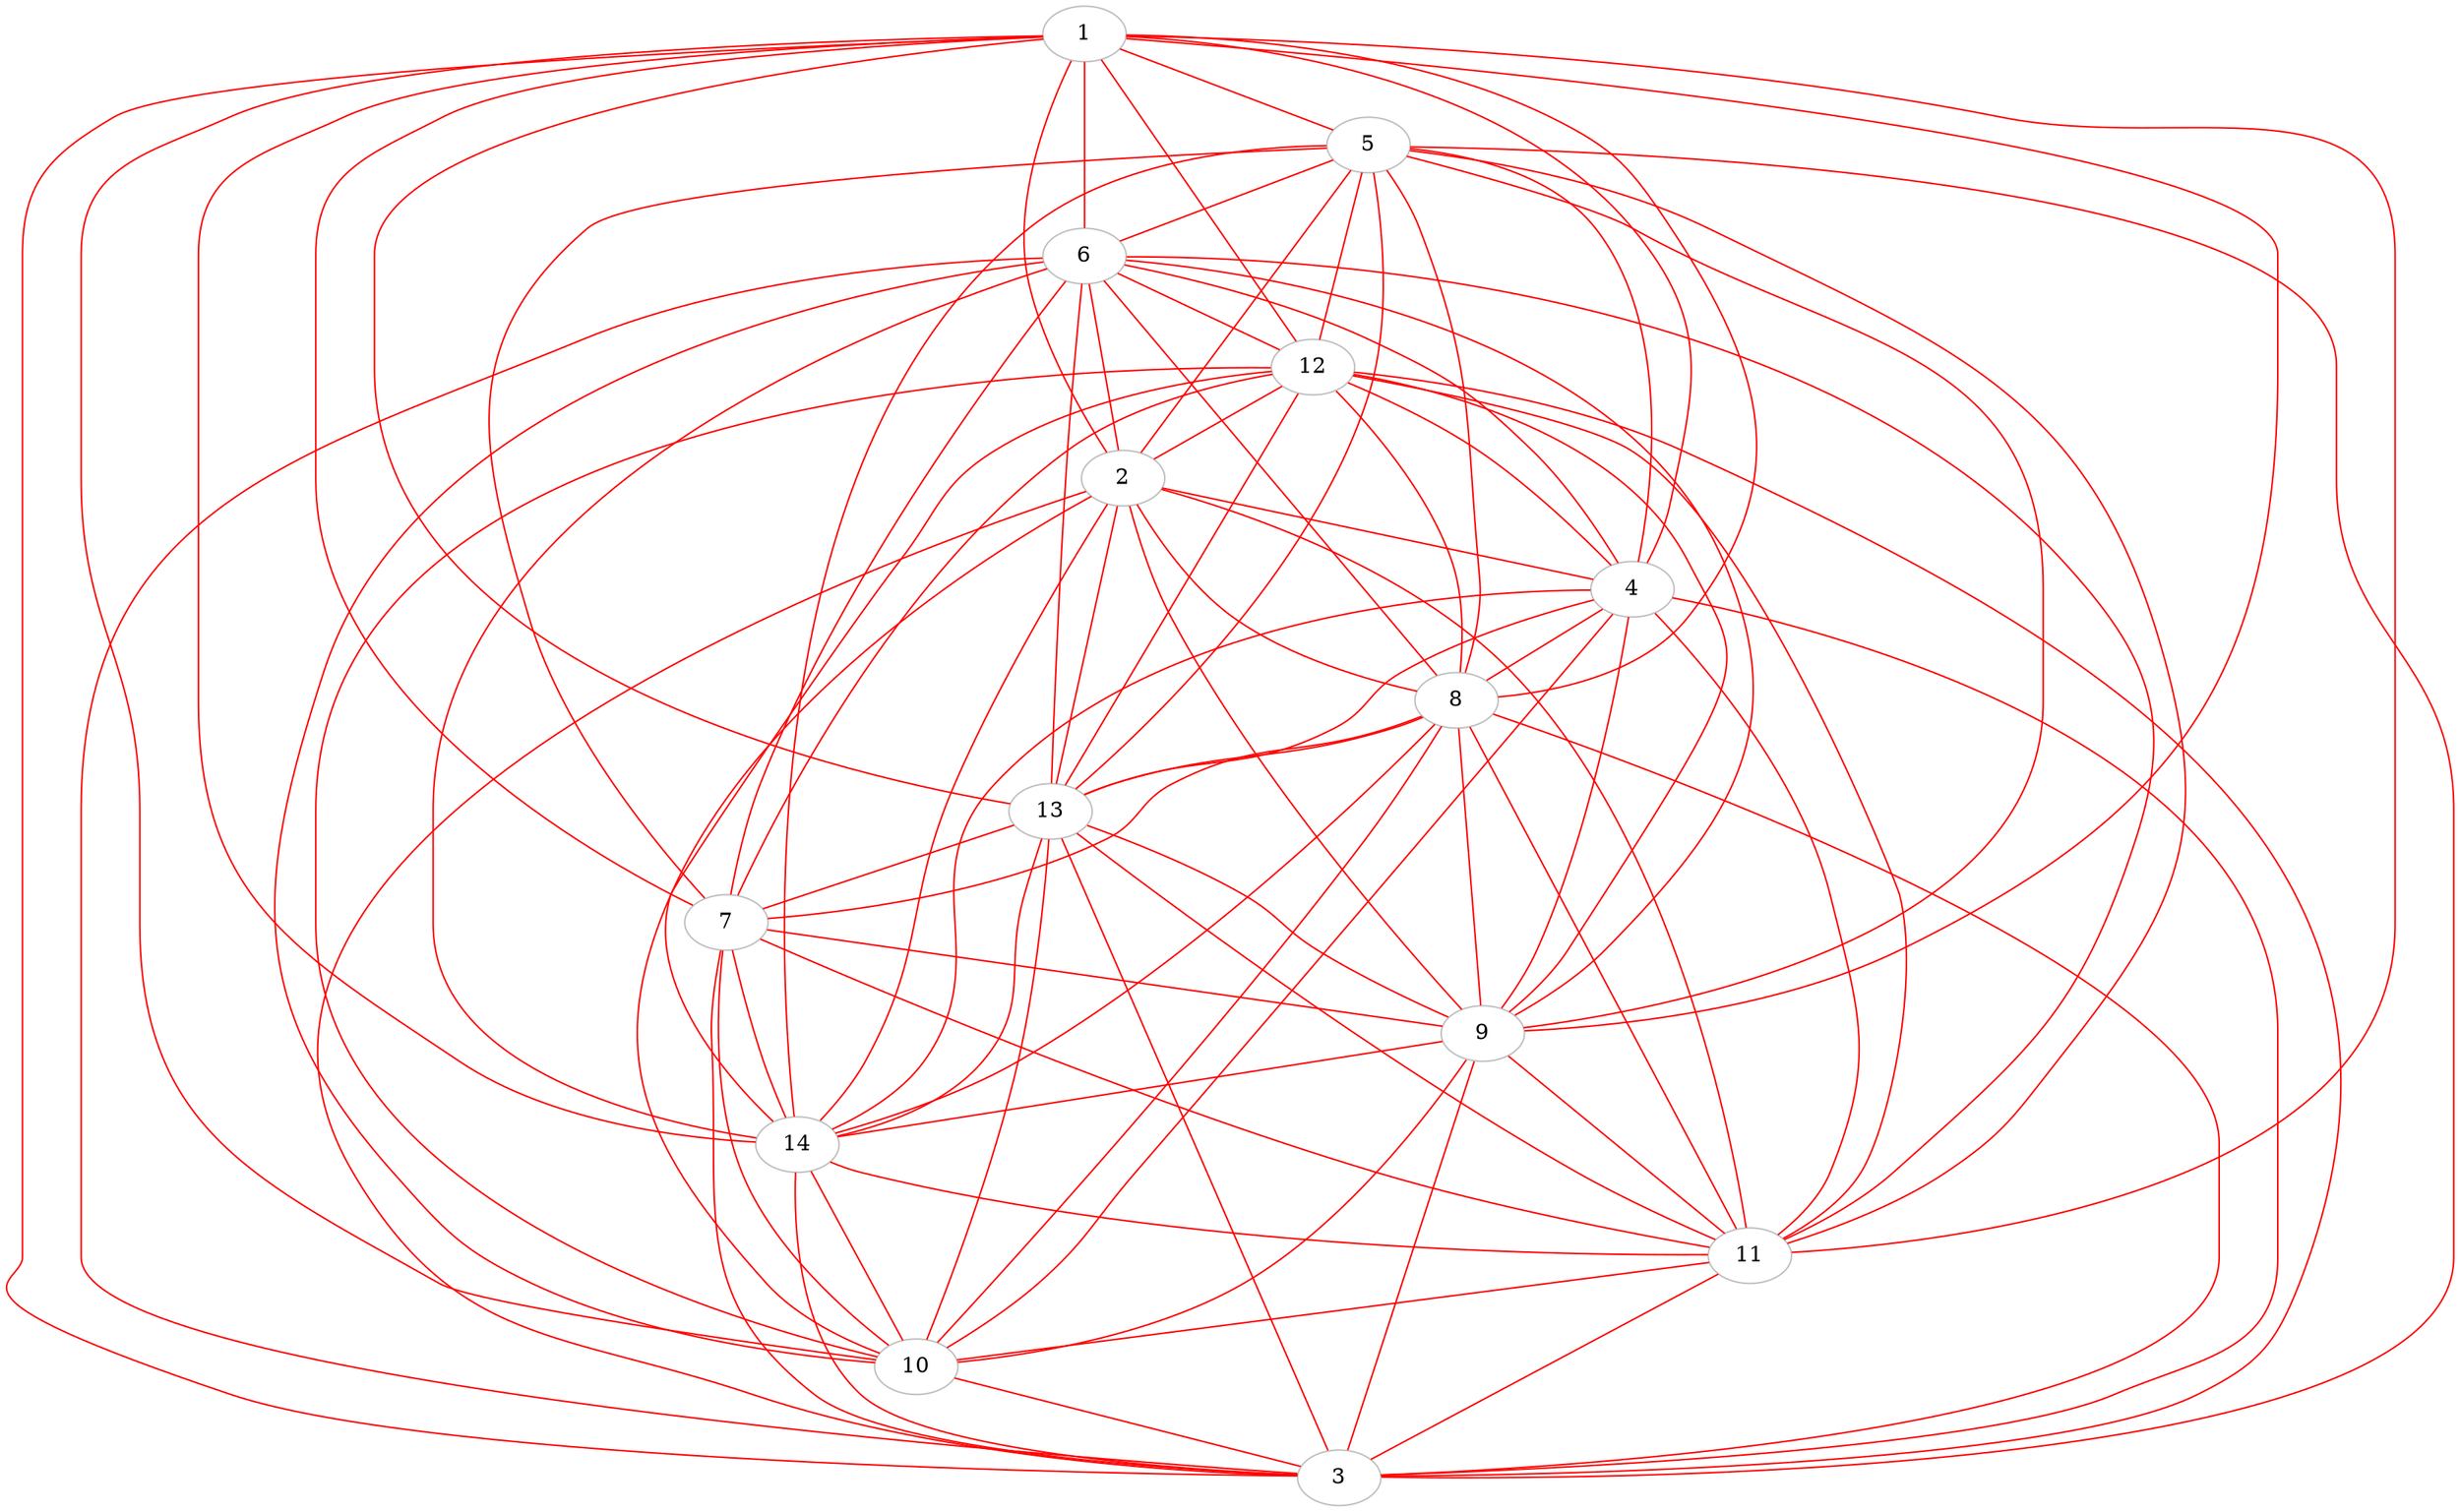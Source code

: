 // the test
graph G {
	1 [label=1 color=gray]
	3 [label=3 color=gray]
	6 [label=6 color=gray]
	7 [label=7 color=gray]
	14 [label=14 color=gray]
	5 [label=5 color=gray]
	10 [label=10 color=gray]
	9 [label=9 color=gray]
	8 [label=8 color=gray]
	13 [label=13 color=gray]
	11 [label=11 color=gray]
	4 [label=4 color=gray]
	2 [label=2 color=gray]
	12 [label=12 color=gray]
	3 -- 7 [color=red]
	12 -- 9 [color=red]
	2 -- 14 [color=red]
	3 -- 13 [color=red]
	11 -- 3 [color=red]
	13 -- 5 [color=red]
	2 -- 1 [color=red]
	12 -- 5 [color=red]
	10 -- 13 [color=red]
	3 -- 6 [color=red]
	4 -- 6 [color=red]
	11 -- 7 [color=red]
	7 -- 1 [color=red]
	3 -- 1 [color=red]
	9 -- 13 [color=red]
	13 -- 7 [color=red]
	6 -- 1 [color=red]
	14 -- 8 [color=red]
	4 -- 10 [color=red]
	12 -- 3 [color=red]
	9 -- 4 [color=red]
	10 -- 12 [color=red]
	14 -- 3 [color=red]
	8 -- 13 [color=red]
	14 -- 11 [color=red]
	11 -- 2 [color=red]
	11 -- 4 [color=red]
	1 -- 5 [color=red]
	6 -- 13 [color=red]
	3 -- 2 [color=red]
	4 -- 12 [color=red]
	8 -- 5 [color=red]
	11 -- 5 [color=red]
	8 -- 1 [color=red]
	14 -- 5 [color=red]
	8 -- 10 [color=red]
	12 -- 7 [color=red]
	7 -- 6 [color=red]
	11 -- 1 [color=red]
	4 -- 1 [color=red]
	10 -- 2 [color=red]
	8 -- 2 [color=red]
	6 -- 8 [color=red]
	11 -- 10 [color=red]
	13 -- 12 [color=red]
	10 -- 3 [color=red]
	11 -- 9 [color=red]
	10 -- 9 [color=red]
	14 -- 13 [color=red]
	14 -- 10 [color=red]
	5 -- 6 [color=red]
	3 -- 5 [color=red]
	10 -- 6 [color=red]
	6 -- 2 [color=red]
	12 -- 14 [color=red]
	6 -- 14 [color=red]
	8 -- 7 [color=red]
	1 -- 13 [color=red]
	2 -- 4 [color=red]
	12 -- 1 [color=red]
	3 -- 9 [color=red]
	14 -- 1 [color=red]
	6 -- 9 [color=red]
	10 -- 7 [color=red]
	3 -- 4 [color=red]
	13 -- 4 [color=red]
	13 -- 11 [color=red]
	9 -- 8 [color=red]
	12 -- 2 [color=red]
	2 -- 5 [color=red]
	4 -- 8 [color=red]
	5 -- 7 [color=red]
	3 -- 8 [color=red]
	5 -- 9 [color=red]
	4 -- 14 [color=red]
	11 -- 8 [color=red]
	13 -- 2 [color=red]
	7 -- 14 [color=red]
	11 -- 12 [color=red]
	11 -- 6 [color=red]
	1 -- 9 [color=red]
	7 -- 9 [color=red]
	1 -- 10 [color=red]
	6 -- 12 [color=red]
	9 -- 14 [color=red]
	12 -- 8 [color=red]
	9 -- 2 [color=red]
	5 -- 4 [color=red]
}
